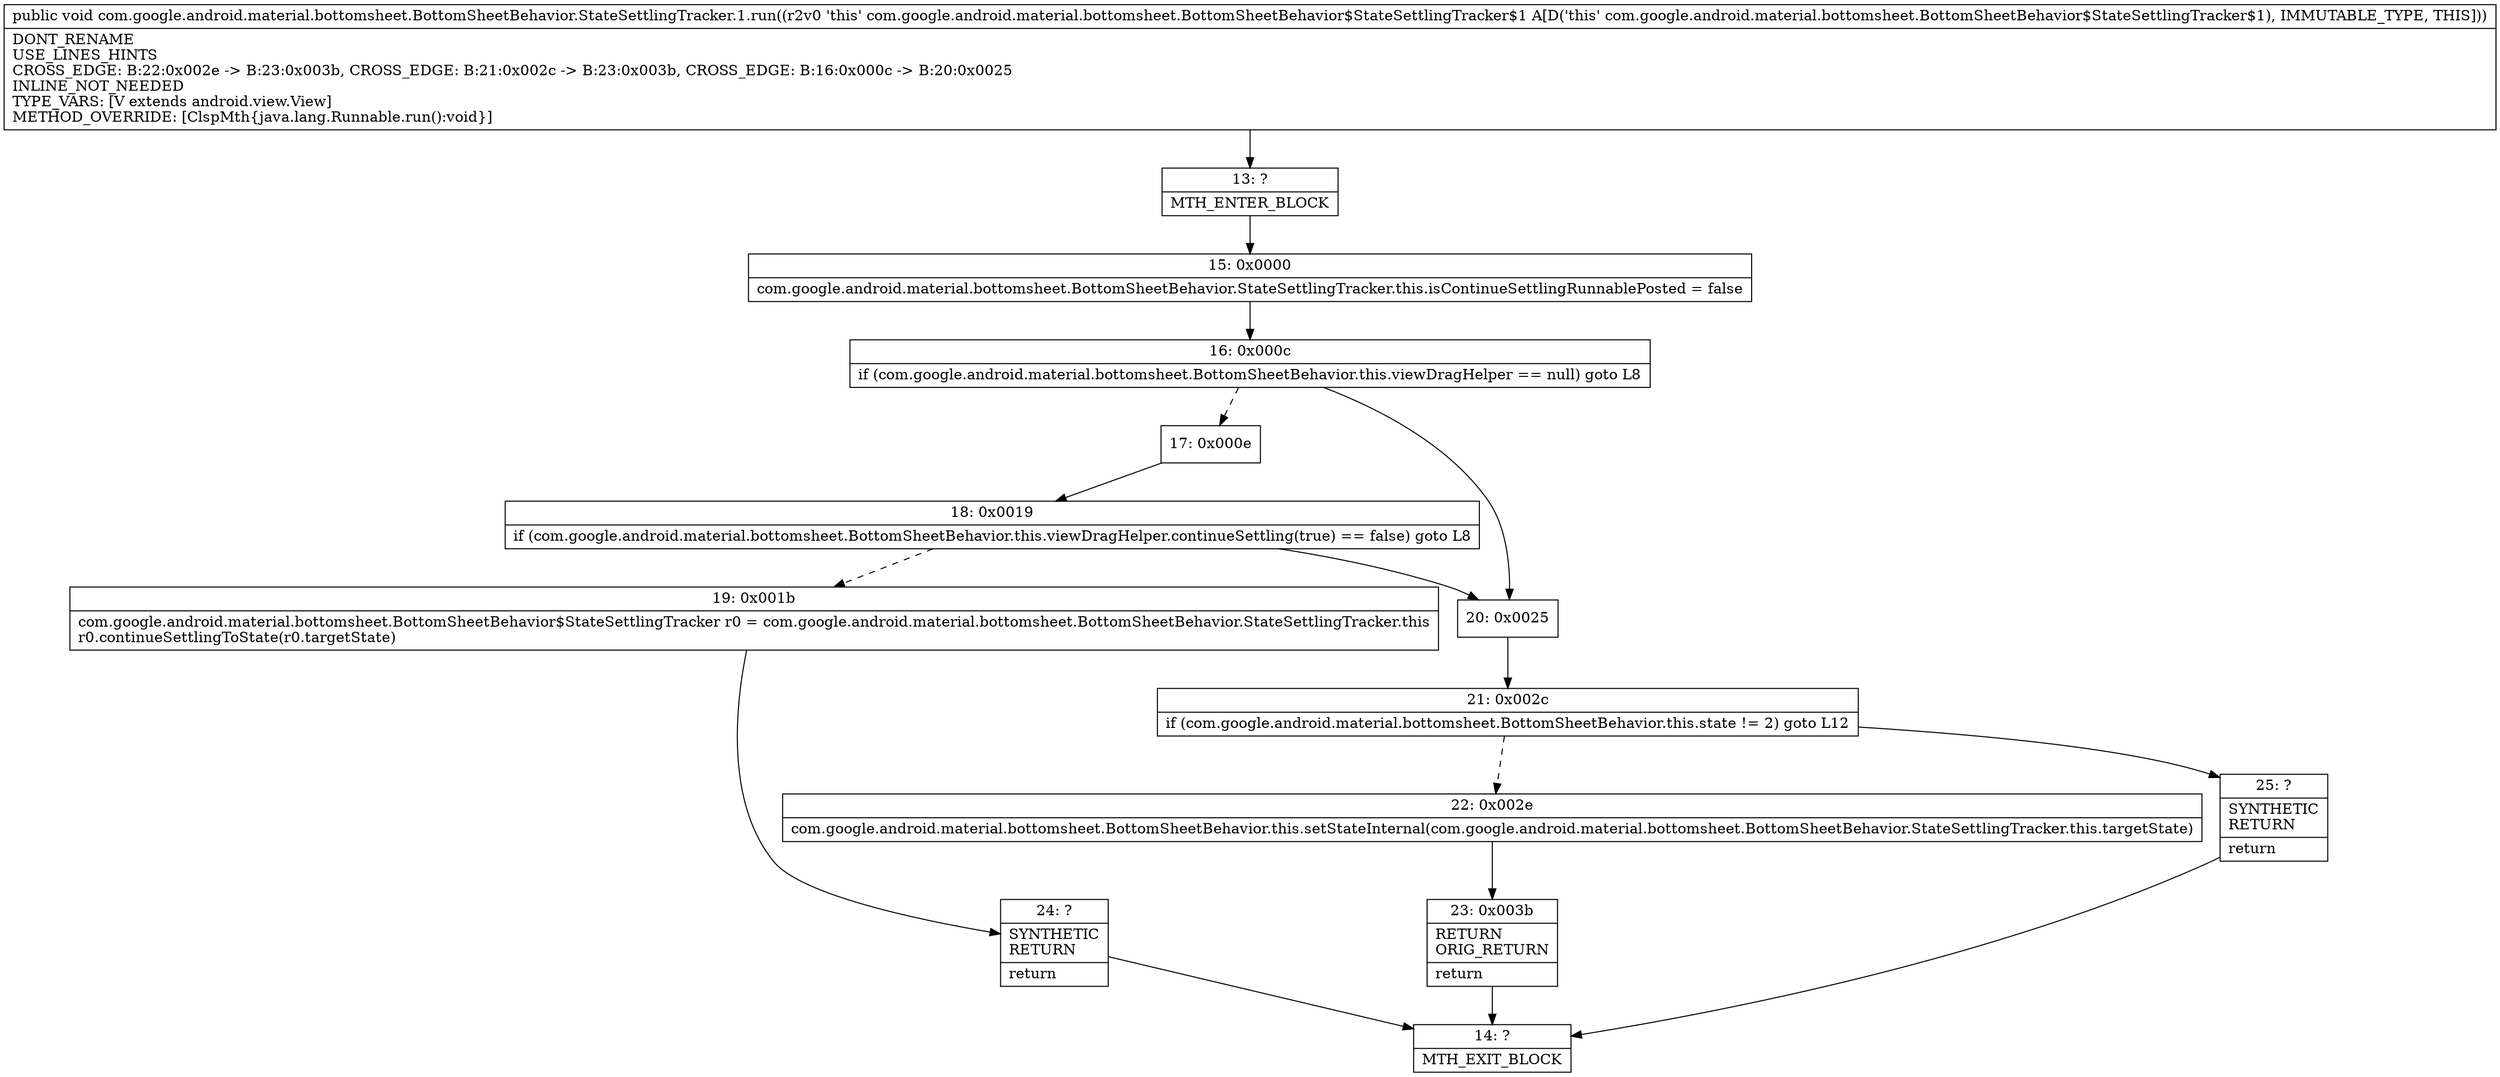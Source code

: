 digraph "CFG forcom.google.android.material.bottomsheet.BottomSheetBehavior.StateSettlingTracker.1.run()V" {
Node_13 [shape=record,label="{13\:\ ?|MTH_ENTER_BLOCK\l}"];
Node_15 [shape=record,label="{15\:\ 0x0000|com.google.android.material.bottomsheet.BottomSheetBehavior.StateSettlingTracker.this.isContinueSettlingRunnablePosted = false\l}"];
Node_16 [shape=record,label="{16\:\ 0x000c|if (com.google.android.material.bottomsheet.BottomSheetBehavior.this.viewDragHelper == null) goto L8\l}"];
Node_17 [shape=record,label="{17\:\ 0x000e}"];
Node_18 [shape=record,label="{18\:\ 0x0019|if (com.google.android.material.bottomsheet.BottomSheetBehavior.this.viewDragHelper.continueSettling(true) == false) goto L8\l}"];
Node_19 [shape=record,label="{19\:\ 0x001b|com.google.android.material.bottomsheet.BottomSheetBehavior$StateSettlingTracker r0 = com.google.android.material.bottomsheet.BottomSheetBehavior.StateSettlingTracker.this\lr0.continueSettlingToState(r0.targetState)\l}"];
Node_24 [shape=record,label="{24\:\ ?|SYNTHETIC\lRETURN\l|return\l}"];
Node_14 [shape=record,label="{14\:\ ?|MTH_EXIT_BLOCK\l}"];
Node_20 [shape=record,label="{20\:\ 0x0025}"];
Node_21 [shape=record,label="{21\:\ 0x002c|if (com.google.android.material.bottomsheet.BottomSheetBehavior.this.state != 2) goto L12\l}"];
Node_22 [shape=record,label="{22\:\ 0x002e|com.google.android.material.bottomsheet.BottomSheetBehavior.this.setStateInternal(com.google.android.material.bottomsheet.BottomSheetBehavior.StateSettlingTracker.this.targetState)\l}"];
Node_23 [shape=record,label="{23\:\ 0x003b|RETURN\lORIG_RETURN\l|return\l}"];
Node_25 [shape=record,label="{25\:\ ?|SYNTHETIC\lRETURN\l|return\l}"];
MethodNode[shape=record,label="{public void com.google.android.material.bottomsheet.BottomSheetBehavior.StateSettlingTracker.1.run((r2v0 'this' com.google.android.material.bottomsheet.BottomSheetBehavior$StateSettlingTracker$1 A[D('this' com.google.android.material.bottomsheet.BottomSheetBehavior$StateSettlingTracker$1), IMMUTABLE_TYPE, THIS]))  | DONT_RENAME\lUSE_LINES_HINTS\lCROSS_EDGE: B:22:0x002e \-\> B:23:0x003b, CROSS_EDGE: B:21:0x002c \-\> B:23:0x003b, CROSS_EDGE: B:16:0x000c \-\> B:20:0x0025\lINLINE_NOT_NEEDED\lTYPE_VARS: [V extends android.view.View]\lMETHOD_OVERRIDE: [ClspMth\{java.lang.Runnable.run():void\}]\l}"];
MethodNode -> Node_13;Node_13 -> Node_15;
Node_15 -> Node_16;
Node_16 -> Node_17[style=dashed];
Node_16 -> Node_20;
Node_17 -> Node_18;
Node_18 -> Node_19[style=dashed];
Node_18 -> Node_20;
Node_19 -> Node_24;
Node_24 -> Node_14;
Node_20 -> Node_21;
Node_21 -> Node_22[style=dashed];
Node_21 -> Node_25;
Node_22 -> Node_23;
Node_23 -> Node_14;
Node_25 -> Node_14;
}

